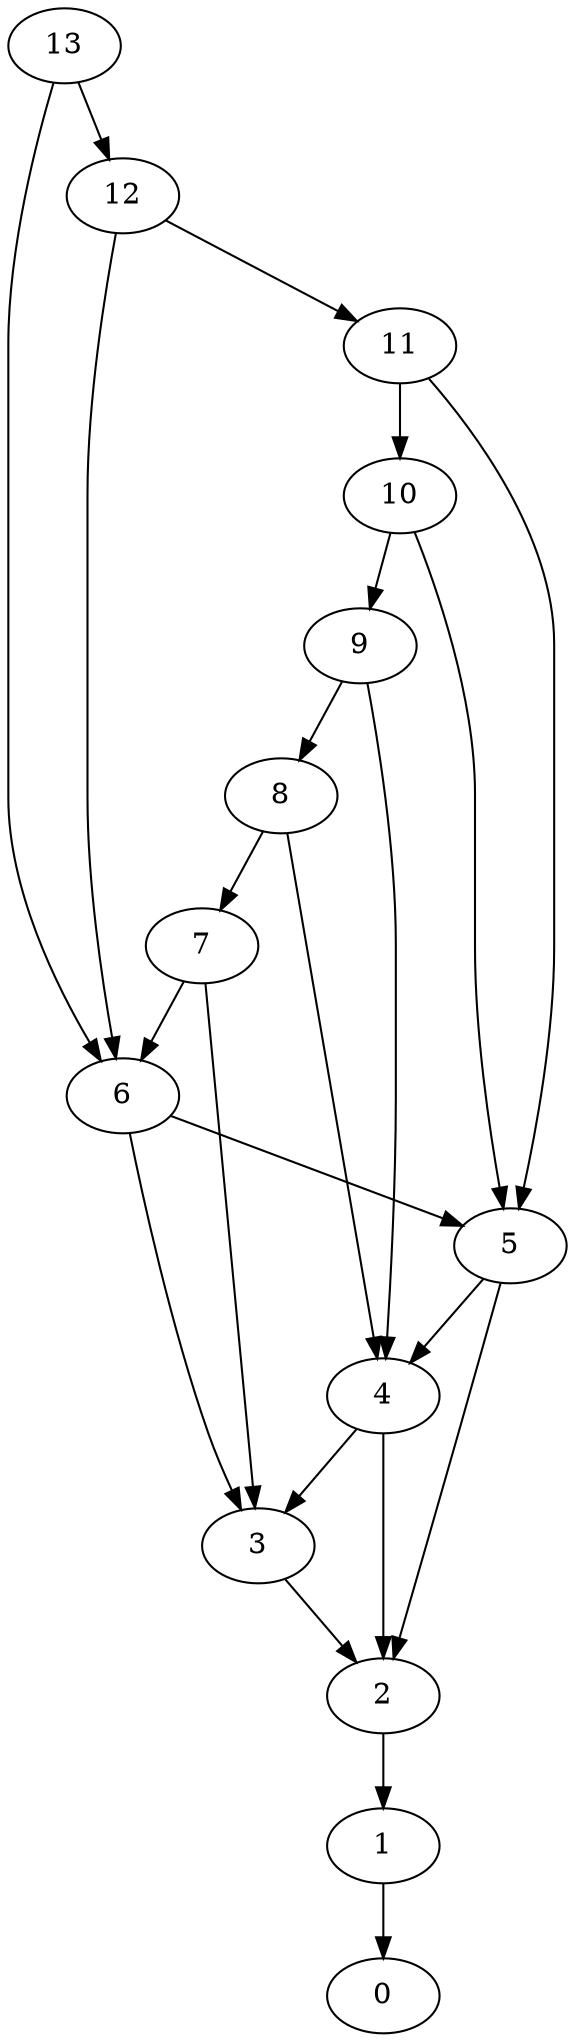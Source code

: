 digraph ao {
13 -> 12; 13 -> 6;
12 -> 11; 12 -> 6;
11 -> 10; 11 -> 5;
10 -> 9; 10 -> 5;
9 -> 8; 9 -> 4;
8 -> 7; 8 -> 4;
7 -> 6; 7 -> 3;
6 -> 5; 6 -> 3;
5 -> 4; 5 -> 2;
4 -> 3; 4 -> 2;
3 -> 2;
2 -> 1;
1 -> 0;
}
